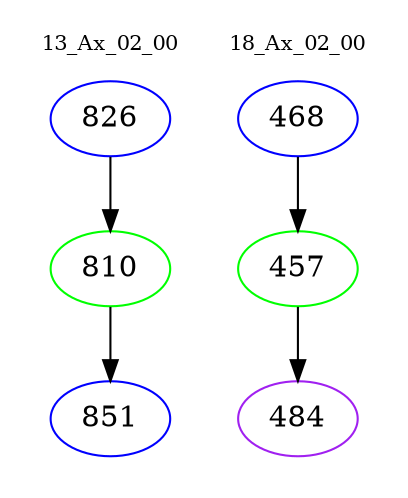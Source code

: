digraph{
subgraph cluster_0 {
color = white
label = "13_Ax_02_00";
fontsize=10;
T0_826 [label="826", color="blue"]
T0_826 -> T0_810 [color="black"]
T0_810 [label="810", color="green"]
T0_810 -> T0_851 [color="black"]
T0_851 [label="851", color="blue"]
}
subgraph cluster_1 {
color = white
label = "18_Ax_02_00";
fontsize=10;
T1_468 [label="468", color="blue"]
T1_468 -> T1_457 [color="black"]
T1_457 [label="457", color="green"]
T1_457 -> T1_484 [color="black"]
T1_484 [label="484", color="purple"]
}
}
